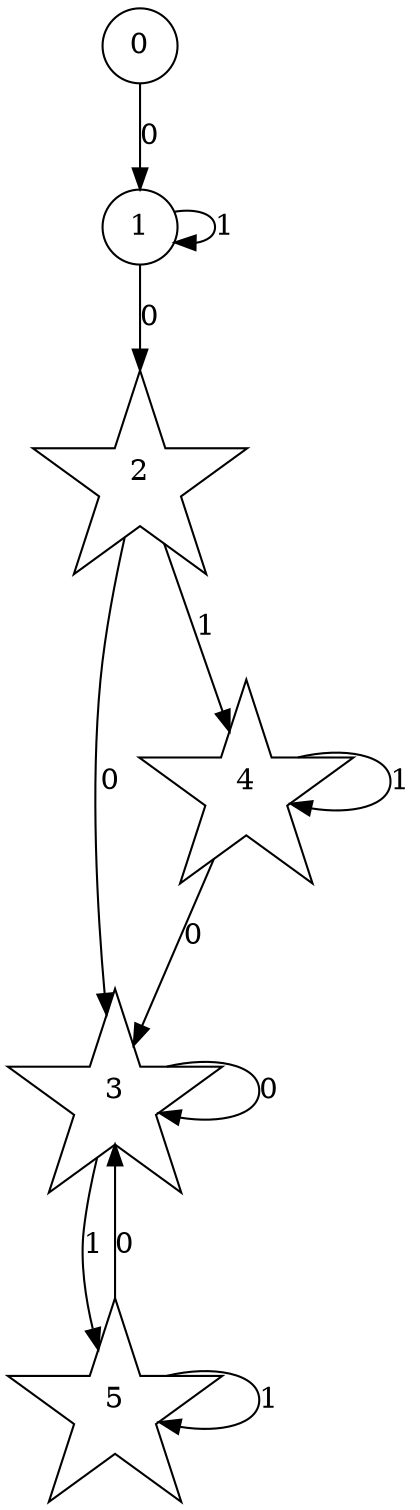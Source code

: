 digraph G{
node [shape=circle]"0"->"1"[label="0"];
node [shape=star]"1"->"2"[label="0"];
node [shape=circle]"1"->"1"[label="1"];
node [shape=star]"2"->"3"[label="0"];
node [shape=star]"2"->"4"[label="1"];
node [shape=star]"3"->"3"[label="0"];
node [shape=star]"3"->"5"[label="1"];
node [shape=star]"4"->"3"[label="0"];
node [shape=star]"4"->"4"[label="1"];
node [shape=star]"5"->"3"[label="0"];
node [shape=star]"5"->"5"[label="1"];
}
